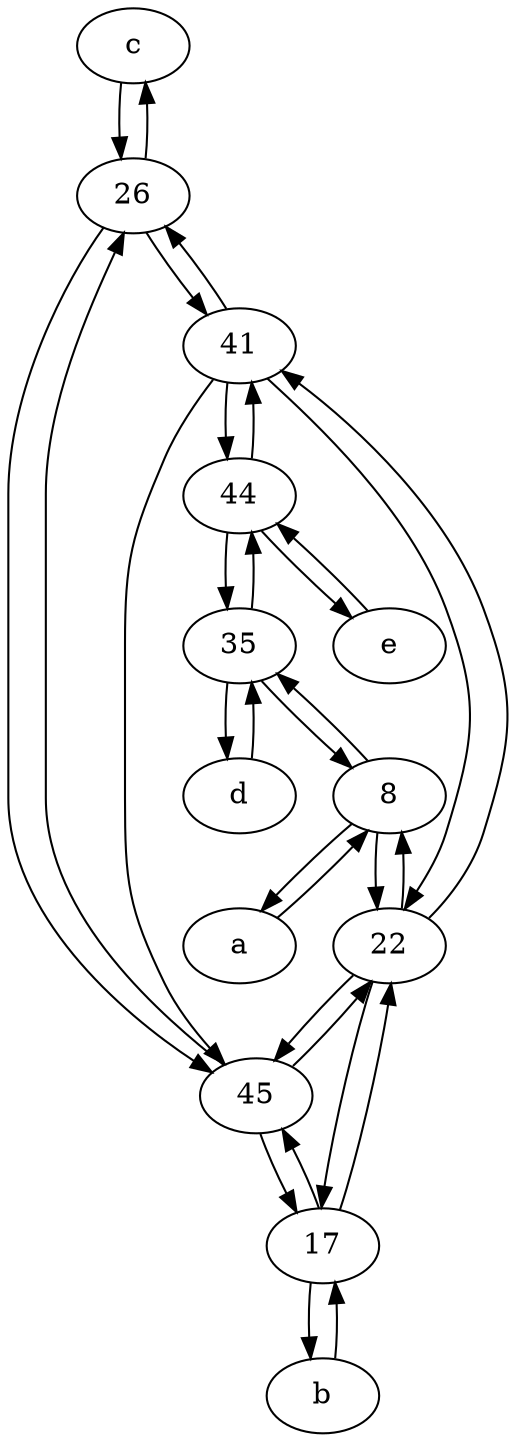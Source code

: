 digraph  {
	c [pos="20,10!"];
	26;
	a [pos="40,10!"];
	45;
	17;
	22;
	35;
	e [pos="30,50!"];
	d [pos="20,30!"];
	b [pos="50,20!"];
	41;
	8;
	44;
	c -> 26;
	45 -> 17;
	17 -> b;
	22 -> 45;
	35 -> 8;
	8 -> 35;
	45 -> 26;
	41 -> 45;
	41 -> 22;
	44 -> 35;
	26 -> c;
	22 -> 8;
	44 -> e;
	26 -> 45;
	45 -> 22;
	41 -> 44;
	17 -> 45;
	41 -> 26;
	22 -> 17;
	17 -> 22;
	8 -> 22;
	e -> 44;
	35 -> d;
	22 -> 41;
	26 -> 41;
	35 -> 44;
	44 -> 41;
	8 -> a;
	a -> 8;
	b -> 17;
	d -> 35;

	}